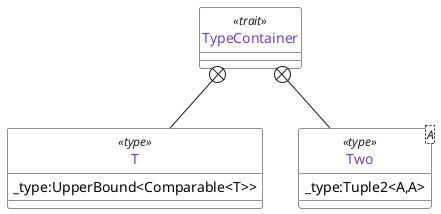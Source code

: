 @startuml
class TypeContainer <<trait>> 

class T <<type>> {
    _type:UpperBound<Comparable<T>>
}
class Two <A> <<type>> {
    _type:Tuple2<A,A>
}

TypeContainer +-- Two 
TypeContainer +-- T 

hide circle 

skinparam defaultFontName Source Code Pro

skinparam ClassStereotypeFontColor #1b1f23

skinparam class {
    BackgroundColor White
    BorderColor #1b1f23
    ArrowColor #1b1f23
    FontColor #6f42c1
}

skinparam note {
    BackgroundColor White
    BorderColor #1b1f23
    ArrowColor #1b1f23
    FontColor #d73a49
}


skinparam stereotype {
    FontColor #d73a49
}
@enduml